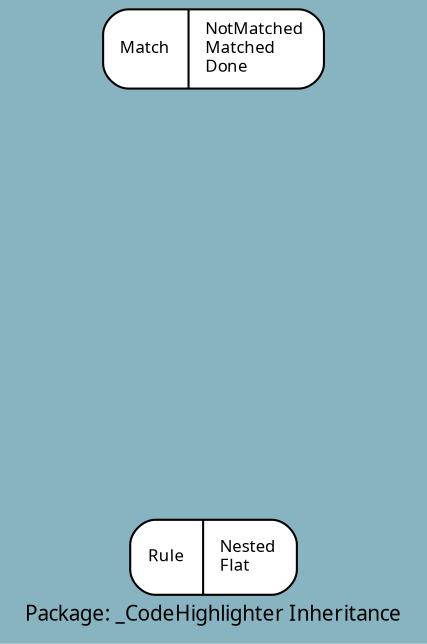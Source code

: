 digraph uml {
	graph [label="Package: _CodeHighlighter Inheritance", ratio=compress, rankdir=LR, size="24,12", overlap=false, fontname=Sans, fontsize=10, bgcolor="#88B3C1", fontcolor=black];
	node [label="\N", fontname=Sans, fontsize=8, shape=record, color=black, fontcolor=black];
	edge [fontname=Sans, fontsize=8, minlen=3, color=black, fontcolor=black];
	graph [lp="100,10",
		bb="0,0,200,302"];
	"_CodeHighlighter.Rule" [label="{Rule|Nested\lFlat\l}", style="rounded,filled", fillcolor=white, pos="100,39", rects="60,21,94,57 94,21,140,57", width="1.11", height="0.50"];
	"_CodeHighlighter.Match" [label="{Match|NotMatched\lMatched\lDone\l}", style="rounded,filled", fillcolor=white, pos="100,283", rects="47,264,88,302 88,264,154,302", width="1.47", height="0.53"];
}
